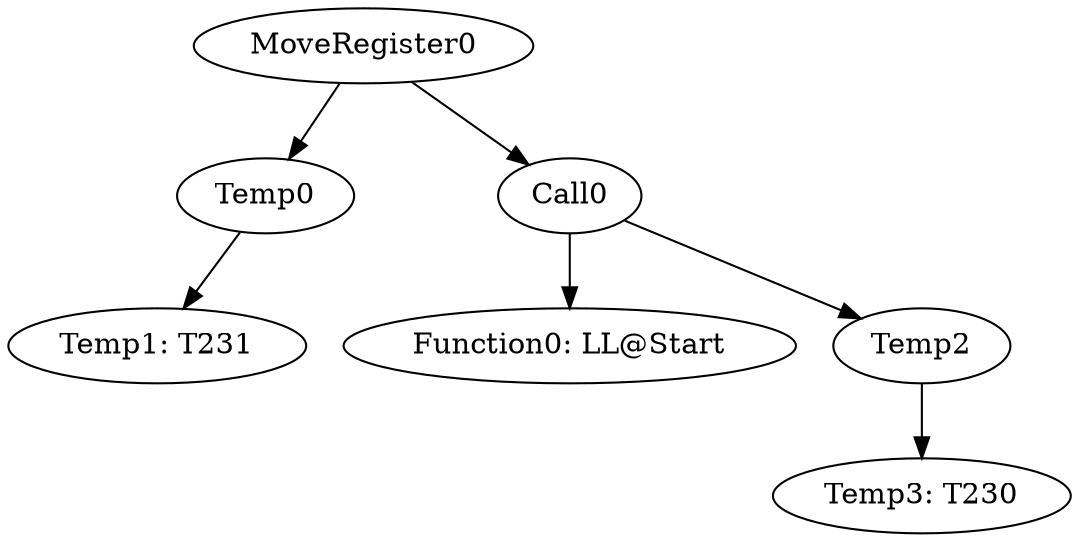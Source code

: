 digraph {
	ordering = out;
	Call0 -> "Function0: LL@Start";
	Call0 -> Temp2;
	MoveRegister0 -> Temp0;
	MoveRegister0 -> Call0;
	Temp2 -> "Temp3: T230";
	Temp0 -> "Temp1: T231";
}


